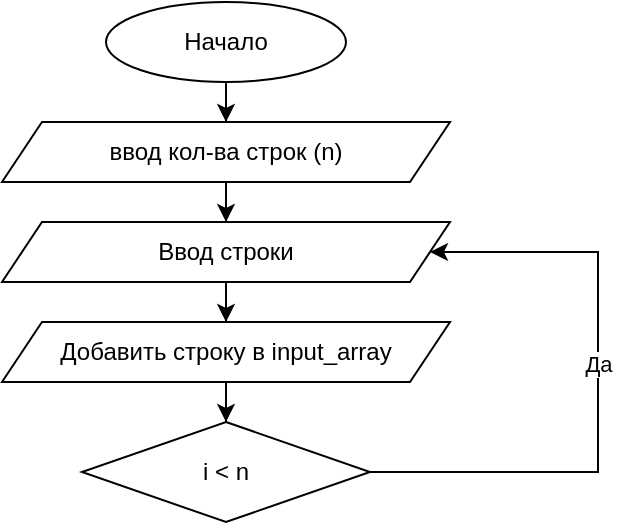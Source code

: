 <mxfile version="24.3.1" type="github">
  <diagram name="Страница — 1" id="xWEY1PyqiTFkCsJDxerP">
    <mxGraphModel dx="1066" dy="611" grid="1" gridSize="10" guides="1" tooltips="1" connect="1" arrows="1" fold="1" page="1" pageScale="1" pageWidth="827" pageHeight="1169" math="0" shadow="0">
      <root>
        <mxCell id="0" />
        <mxCell id="1" parent="0" />
        <mxCell id="rntemIB3Wk2hQ3qx8ugr-3" value="" style="edgeStyle=orthogonalEdgeStyle;rounded=0;orthogonalLoop=1;jettySize=auto;html=1;" edge="1" parent="1" source="rntemIB3Wk2hQ3qx8ugr-4">
          <mxGeometry relative="1" as="geometry">
            <mxPoint x="414" y="70" as="targetPoint" />
          </mxGeometry>
        </mxCell>
        <mxCell id="rntemIB3Wk2hQ3qx8ugr-1" value="Начало" style="ellipse;whiteSpace=wrap;html=1;" vertex="1" parent="1">
          <mxGeometry x="354" width="120" height="40" as="geometry" />
        </mxCell>
        <mxCell id="rntemIB3Wk2hQ3qx8ugr-18" value="" style="edgeStyle=orthogonalEdgeStyle;rounded=0;orthogonalLoop=1;jettySize=auto;html=1;" edge="1" parent="1" source="rntemIB3Wk2hQ3qx8ugr-4" target="rntemIB3Wk2hQ3qx8ugr-17">
          <mxGeometry relative="1" as="geometry" />
        </mxCell>
        <mxCell id="rntemIB3Wk2hQ3qx8ugr-14" value="" style="edgeStyle=orthogonalEdgeStyle;rounded=0;orthogonalLoop=1;jettySize=auto;html=1;" edge="1" parent="1" target="rntemIB3Wk2hQ3qx8ugr-13">
          <mxGeometry relative="1" as="geometry">
            <mxPoint x="414" y="230" as="sourcePoint" />
          </mxGeometry>
        </mxCell>
        <mxCell id="rntemIB3Wk2hQ3qx8ugr-16" value="" style="edgeStyle=orthogonalEdgeStyle;rounded=0;orthogonalLoop=1;jettySize=auto;html=1;" edge="1" parent="1" target="rntemIB3Wk2hQ3qx8ugr-15">
          <mxGeometry relative="1" as="geometry">
            <mxPoint x="414" y="290" as="sourcePoint" />
          </mxGeometry>
        </mxCell>
        <mxCell id="rntemIB3Wk2hQ3qx8ugr-21" value="" style="edgeStyle=orthogonalEdgeStyle;rounded=0;orthogonalLoop=1;jettySize=auto;html=1;" edge="1" parent="1" source="rntemIB3Wk2hQ3qx8ugr-17" target="rntemIB3Wk2hQ3qx8ugr-20">
          <mxGeometry relative="1" as="geometry" />
        </mxCell>
        <mxCell id="rntemIB3Wk2hQ3qx8ugr-17" value="&lt;div&gt;Ввод строки&lt;/div&gt;" style="shape=parallelogram;perimeter=parallelogramPerimeter;whiteSpace=wrap;html=1;fixedSize=1;" vertex="1" parent="1">
          <mxGeometry x="302" y="110" width="224" height="30" as="geometry" />
        </mxCell>
        <mxCell id="rntemIB3Wk2hQ3qx8ugr-19" value="" style="edgeStyle=orthogonalEdgeStyle;rounded=0;orthogonalLoop=1;jettySize=auto;html=1;" edge="1" parent="1" source="rntemIB3Wk2hQ3qx8ugr-1" target="rntemIB3Wk2hQ3qx8ugr-4">
          <mxGeometry relative="1" as="geometry">
            <mxPoint x="414" y="40" as="sourcePoint" />
            <mxPoint x="414" y="70" as="targetPoint" />
          </mxGeometry>
        </mxCell>
        <mxCell id="rntemIB3Wk2hQ3qx8ugr-4" value="&lt;div&gt;ввод кол-ва строк (n)&lt;/div&gt;" style="shape=parallelogram;perimeter=parallelogramPerimeter;whiteSpace=wrap;html=1;fixedSize=1;" vertex="1" parent="1">
          <mxGeometry x="302" y="60" width="224" height="30" as="geometry" />
        </mxCell>
        <mxCell id="rntemIB3Wk2hQ3qx8ugr-23" value="" style="edgeStyle=orthogonalEdgeStyle;rounded=0;orthogonalLoop=1;jettySize=auto;html=1;" edge="1" parent="1" source="rntemIB3Wk2hQ3qx8ugr-20" target="rntemIB3Wk2hQ3qx8ugr-22">
          <mxGeometry relative="1" as="geometry" />
        </mxCell>
        <mxCell id="rntemIB3Wk2hQ3qx8ugr-20" value="&lt;div&gt;Добавить строку в input_array&lt;/div&gt;" style="shape=parallelogram;perimeter=parallelogramPerimeter;whiteSpace=wrap;html=1;fixedSize=1;" vertex="1" parent="1">
          <mxGeometry x="302" y="160" width="224" height="30" as="geometry" />
        </mxCell>
        <mxCell id="rntemIB3Wk2hQ3qx8ugr-28" style="edgeStyle=orthogonalEdgeStyle;rounded=0;orthogonalLoop=1;jettySize=auto;html=1;entryX=1;entryY=0.5;entryDx=0;entryDy=0;" edge="1" parent="1" source="rntemIB3Wk2hQ3qx8ugr-22" target="rntemIB3Wk2hQ3qx8ugr-17">
          <mxGeometry relative="1" as="geometry">
            <mxPoint x="700" y="130" as="targetPoint" />
            <Array as="points">
              <mxPoint x="600" y="235" />
              <mxPoint x="600" y="125" />
            </Array>
          </mxGeometry>
        </mxCell>
        <mxCell id="rntemIB3Wk2hQ3qx8ugr-29" value="Да" style="edgeLabel;html=1;align=center;verticalAlign=middle;resizable=0;points=[];" vertex="1" connectable="0" parent="rntemIB3Wk2hQ3qx8ugr-28">
          <mxGeometry x="0.091" relative="1" as="geometry">
            <mxPoint as="offset" />
          </mxGeometry>
        </mxCell>
        <mxCell id="rntemIB3Wk2hQ3qx8ugr-22" value="i &amp;lt; n" style="rhombus;whiteSpace=wrap;html=1;" vertex="1" parent="1">
          <mxGeometry x="342" y="210" width="144" height="50" as="geometry" />
        </mxCell>
      </root>
    </mxGraphModel>
  </diagram>
</mxfile>
